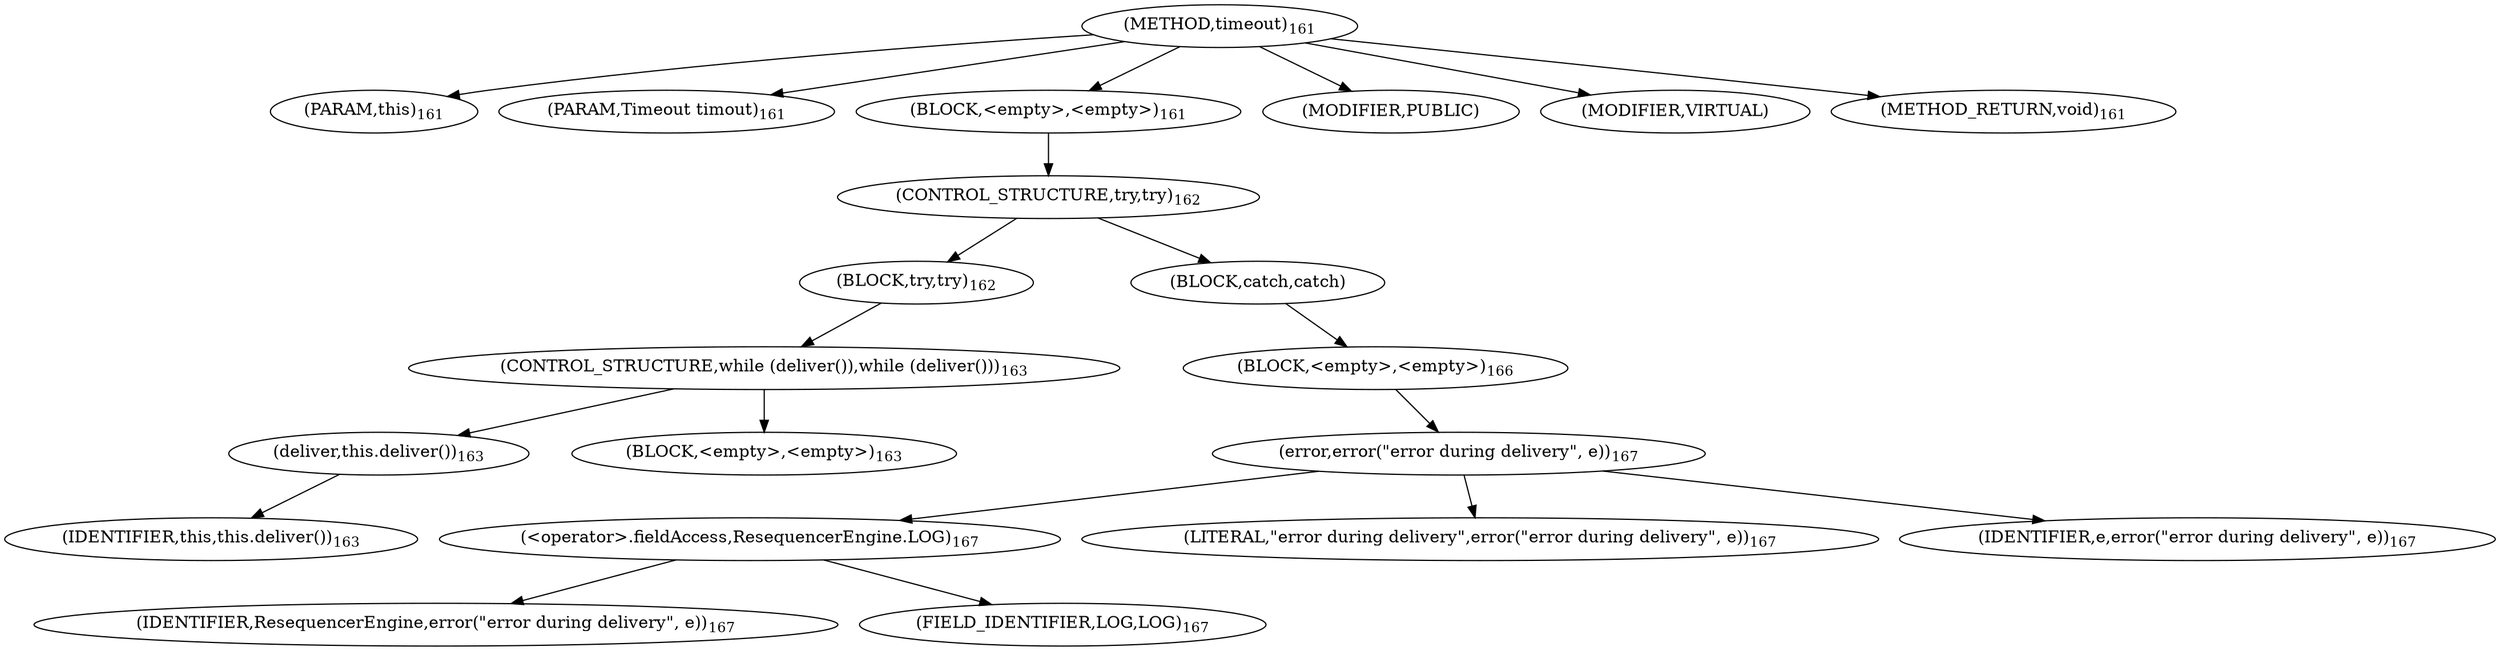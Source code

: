 digraph "timeout" {  
"173" [label = <(METHOD,timeout)<SUB>161</SUB>> ]
"19" [label = <(PARAM,this)<SUB>161</SUB>> ]
"174" [label = <(PARAM,Timeout timout)<SUB>161</SUB>> ]
"175" [label = <(BLOCK,&lt;empty&gt;,&lt;empty&gt;)<SUB>161</SUB>> ]
"176" [label = <(CONTROL_STRUCTURE,try,try)<SUB>162</SUB>> ]
"177" [label = <(BLOCK,try,try)<SUB>162</SUB>> ]
"178" [label = <(CONTROL_STRUCTURE,while (deliver()),while (deliver()))<SUB>163</SUB>> ]
"179" [label = <(deliver,this.deliver())<SUB>163</SUB>> ]
"18" [label = <(IDENTIFIER,this,this.deliver())<SUB>163</SUB>> ]
"180" [label = <(BLOCK,&lt;empty&gt;,&lt;empty&gt;)<SUB>163</SUB>> ]
"181" [label = <(BLOCK,catch,catch)> ]
"182" [label = <(BLOCK,&lt;empty&gt;,&lt;empty&gt;)<SUB>166</SUB>> ]
"183" [label = <(error,error(&quot;error during delivery&quot;, e))<SUB>167</SUB>> ]
"184" [label = <(&lt;operator&gt;.fieldAccess,ResequencerEngine.LOG)<SUB>167</SUB>> ]
"185" [label = <(IDENTIFIER,ResequencerEngine,error(&quot;error during delivery&quot;, e))<SUB>167</SUB>> ]
"186" [label = <(FIELD_IDENTIFIER,LOG,LOG)<SUB>167</SUB>> ]
"187" [label = <(LITERAL,&quot;error during delivery&quot;,error(&quot;error during delivery&quot;, e))<SUB>167</SUB>> ]
"188" [label = <(IDENTIFIER,e,error(&quot;error during delivery&quot;, e))<SUB>167</SUB>> ]
"189" [label = <(MODIFIER,PUBLIC)> ]
"190" [label = <(MODIFIER,VIRTUAL)> ]
"191" [label = <(METHOD_RETURN,void)<SUB>161</SUB>> ]
  "173" -> "19" 
  "173" -> "174" 
  "173" -> "175" 
  "173" -> "189" 
  "173" -> "190" 
  "173" -> "191" 
  "175" -> "176" 
  "176" -> "177" 
  "176" -> "181" 
  "177" -> "178" 
  "178" -> "179" 
  "178" -> "180" 
  "179" -> "18" 
  "181" -> "182" 
  "182" -> "183" 
  "183" -> "184" 
  "183" -> "187" 
  "183" -> "188" 
  "184" -> "185" 
  "184" -> "186" 
}
